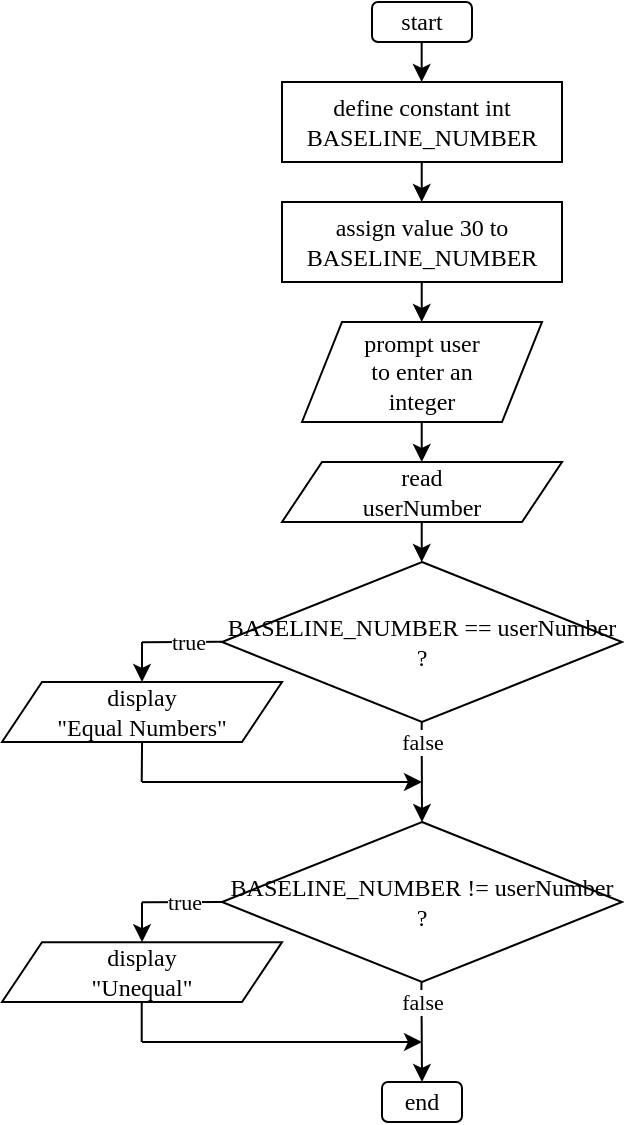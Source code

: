 <mxfile version="24.7.14">
  <diagram name="Page-1" id="U-1FmgXQpQuUe82dSCoP">
    <mxGraphModel dx="1434" dy="738" grid="0" gridSize="10" guides="1" tooltips="1" connect="1" arrows="1" fold="1" page="1" pageScale="1" pageWidth="850" pageHeight="1100" math="0" shadow="0">
      <root>
        <mxCell id="0" />
        <mxCell id="1" parent="0" />
        <mxCell id="L4RPeNUzElQZIVAgcdMN-2" value="&lt;font face=&quot;source code pro&quot;&gt;BASELINE_NUMBER == userNumber ?&lt;/font&gt;" style="rhombus;whiteSpace=wrap;html=1;" parent="1" vertex="1">
          <mxGeometry x="270" y="360" width="200" height="80" as="geometry" />
        </mxCell>
        <mxCell id="L4RPeNUzElQZIVAgcdMN-14" value="&lt;font face=&quot;source code pro&quot;&gt;prompt user&lt;/font&gt;&lt;div&gt;&lt;font face=&quot;source code pro&quot;&gt;to enter an&lt;/font&gt;&lt;/div&gt;&lt;div&gt;&lt;font face=&quot;source code pro&quot;&gt;integer&lt;/font&gt;&lt;/div&gt;" style="shape=parallelogram;perimeter=parallelogramPerimeter;whiteSpace=wrap;html=1;fixedSize=1;" parent="1" vertex="1">
          <mxGeometry x="310" y="240" width="120" height="50" as="geometry" />
        </mxCell>
        <mxCell id="L4RPeNUzElQZIVAgcdMN-15" value="&lt;font face=&quot;source code pro&quot;&gt;read&lt;/font&gt;&lt;div&gt;&lt;font face=&quot;source code pro&quot;&gt;userNumber&lt;/font&gt;&lt;/div&gt;" style="shape=parallelogram;perimeter=parallelogramPerimeter;whiteSpace=wrap;html=1;fixedSize=1;" parent="1" vertex="1">
          <mxGeometry x="300" y="310" width="140" height="30" as="geometry" />
        </mxCell>
        <mxCell id="L4RPeNUzElQZIVAgcdMN-17" value="define constant int&lt;div&gt;BASELINE_NUMBER&lt;/div&gt;" style="rounded=0;whiteSpace=wrap;html=1;fontFamily=source code pro;fontSource=https%3A%2F%2Ffonts.googleapis.com%2Fcss%3Ffamily%3Dsource%2Bcode%2Bpro;" parent="1" vertex="1">
          <mxGeometry x="300" y="120" width="140" height="40" as="geometry" />
        </mxCell>
        <mxCell id="L4RPeNUzElQZIVAgcdMN-18" value="assign value 30 to&lt;div&gt;BASELINE_NUMBER&lt;/div&gt;" style="rounded=0;whiteSpace=wrap;html=1;fontFamily=source code pro;fontSource=https%3A%2F%2Ffonts.googleapis.com%2Fcss%3Ffamily%3Dsource%2Bcode%2Bpro;" parent="1" vertex="1">
          <mxGeometry x="300" y="180" width="140" height="40" as="geometry" />
        </mxCell>
        <mxCell id="L4RPeNUzElQZIVAgcdMN-21" value="&lt;font face=&quot;source code pro&quot;&gt;BASELINE_NUMBER != userNumber ?&lt;/font&gt;" style="rhombus;whiteSpace=wrap;html=1;" parent="1" vertex="1">
          <mxGeometry x="270" y="490" width="200" height="80" as="geometry" />
        </mxCell>
        <mxCell id="L4RPeNUzElQZIVAgcdMN-25" value="" style="endArrow=none;html=1;rounded=0;" parent="1" edge="1">
          <mxGeometry width="50" height="50" relative="1" as="geometry">
            <mxPoint x="230" y="400.09" as="sourcePoint" />
            <mxPoint x="270" y="399.92" as="targetPoint" />
          </mxGeometry>
        </mxCell>
        <mxCell id="nQou5ZbD1YTxi1HqlbR6-1" value="&lt;font face=&quot;source code pro&quot;&gt;true&lt;/font&gt;" style="edgeLabel;html=1;align=center;verticalAlign=middle;resizable=0;points=[];" vertex="1" connectable="0" parent="L4RPeNUzElQZIVAgcdMN-25">
          <mxGeometry x="0.066" y="-1" relative="1" as="geometry">
            <mxPoint x="1" y="-1" as="offset" />
          </mxGeometry>
        </mxCell>
        <mxCell id="L4RPeNUzElQZIVAgcdMN-27" value="" style="endArrow=classic;html=1;rounded=0;" parent="1" edge="1">
          <mxGeometry width="50" height="50" relative="1" as="geometry">
            <mxPoint x="230" y="400" as="sourcePoint" />
            <mxPoint x="230" y="420" as="targetPoint" />
          </mxGeometry>
        </mxCell>
        <mxCell id="L4RPeNUzElQZIVAgcdMN-32" value="&lt;font face=&quot;source code pro&quot;&gt;display&lt;/font&gt;&lt;div&gt;&lt;font face=&quot;source code pro&quot;&gt;&quot;Equal Numbers&quot;&lt;/font&gt;&lt;/div&gt;" style="shape=parallelogram;perimeter=parallelogramPerimeter;whiteSpace=wrap;html=1;fixedSize=1;" parent="1" vertex="1">
          <mxGeometry x="160" y="420" width="140" height="30" as="geometry" />
        </mxCell>
        <mxCell id="L4RPeNUzElQZIVAgcdMN-35" value="" style="endArrow=classic;html=1;rounded=0;entryX=0.5;entryY=0;entryDx=0;entryDy=0;" parent="1" edge="1">
          <mxGeometry width="50" height="50" relative="1" as="geometry">
            <mxPoint x="369.86" y="340" as="sourcePoint" />
            <mxPoint x="369.86" y="360" as="targetPoint" />
          </mxGeometry>
        </mxCell>
        <mxCell id="L4RPeNUzElQZIVAgcdMN-36" value="" style="endArrow=classic;html=1;rounded=0;entryX=0.5;entryY=0;entryDx=0;entryDy=0;" parent="1" edge="1">
          <mxGeometry width="50" height="50" relative="1" as="geometry">
            <mxPoint x="369.86" y="290" as="sourcePoint" />
            <mxPoint x="369.86" y="310" as="targetPoint" />
          </mxGeometry>
        </mxCell>
        <mxCell id="L4RPeNUzElQZIVAgcdMN-37" value="" style="endArrow=classic;html=1;rounded=0;entryX=0.5;entryY=0;entryDx=0;entryDy=0;" parent="1" edge="1">
          <mxGeometry width="50" height="50" relative="1" as="geometry">
            <mxPoint x="369.86" y="220" as="sourcePoint" />
            <mxPoint x="369.86" y="240" as="targetPoint" />
          </mxGeometry>
        </mxCell>
        <mxCell id="L4RPeNUzElQZIVAgcdMN-38" value="" style="endArrow=classic;html=1;rounded=0;entryX=0.5;entryY=0;entryDx=0;entryDy=0;" parent="1" edge="1">
          <mxGeometry width="50" height="50" relative="1" as="geometry">
            <mxPoint x="369.86" y="160" as="sourcePoint" />
            <mxPoint x="369.86" y="180" as="targetPoint" />
          </mxGeometry>
        </mxCell>
        <mxCell id="L4RPeNUzElQZIVAgcdMN-45" value="&lt;font face=&quot;source code pro&quot;&gt;start&lt;/font&gt;" style="rounded=1;whiteSpace=wrap;html=1;" parent="1" vertex="1">
          <mxGeometry x="345" y="80" width="50" height="20" as="geometry" />
        </mxCell>
        <mxCell id="L4RPeNUzElQZIVAgcdMN-46" value="" style="endArrow=classic;html=1;rounded=0;entryX=0.5;entryY=0;entryDx=0;entryDy=0;" parent="1" edge="1">
          <mxGeometry width="50" height="50" relative="1" as="geometry">
            <mxPoint x="369.83" y="100" as="sourcePoint" />
            <mxPoint x="369.83" y="120" as="targetPoint" />
          </mxGeometry>
        </mxCell>
        <mxCell id="L4RPeNUzElQZIVAgcdMN-47" value="&lt;font face=&quot;source code pro&quot;&gt;end&lt;/font&gt;" style="rounded=1;whiteSpace=wrap;html=1;" parent="1" vertex="1">
          <mxGeometry x="350" y="620" width="40" height="20" as="geometry" />
        </mxCell>
        <mxCell id="L4RPeNUzElQZIVAgcdMN-54" value="" style="endArrow=classic;html=1;rounded=0;" parent="1" edge="1">
          <mxGeometry width="50" height="50" relative="1" as="geometry">
            <mxPoint x="369.83" y="440" as="sourcePoint" />
            <mxPoint x="370" y="490" as="targetPoint" />
          </mxGeometry>
        </mxCell>
        <mxCell id="nQou5ZbD1YTxi1HqlbR6-2" value="&lt;font data-font-src=&quot;https://fonts.googleapis.com/css?family=source+code+pro&quot; face=&quot;source code pro&quot;&gt;false&lt;/font&gt;" style="edgeLabel;html=1;align=center;verticalAlign=middle;resizable=0;points=[];" vertex="1" connectable="0" parent="L4RPeNUzElQZIVAgcdMN-54">
          <mxGeometry x="-0.493" relative="1" as="geometry">
            <mxPoint y="-3" as="offset" />
          </mxGeometry>
        </mxCell>
        <mxCell id="L4RPeNUzElQZIVAgcdMN-55" value="" style="endArrow=none;html=1;rounded=0;" parent="1" edge="1">
          <mxGeometry width="50" height="50" relative="1" as="geometry">
            <mxPoint x="229.86" y="470" as="sourcePoint" />
            <mxPoint x="230.03" y="450" as="targetPoint" />
          </mxGeometry>
        </mxCell>
        <mxCell id="L4RPeNUzElQZIVAgcdMN-57" value="" style="endArrow=classic;html=1;rounded=0;" parent="1" edge="1">
          <mxGeometry width="50" height="50" relative="1" as="geometry">
            <mxPoint x="230" y="470" as="sourcePoint" />
            <mxPoint x="370" y="470" as="targetPoint" />
          </mxGeometry>
        </mxCell>
        <mxCell id="L4RPeNUzElQZIVAgcdMN-60" value="" style="endArrow=none;html=1;rounded=0;" parent="1" edge="1">
          <mxGeometry width="50" height="50" relative="1" as="geometry">
            <mxPoint x="230" y="530.17" as="sourcePoint" />
            <mxPoint x="270" y="530" as="targetPoint" />
          </mxGeometry>
        </mxCell>
        <mxCell id="L4RPeNUzElQZIVAgcdMN-61" value="" style="endArrow=classic;html=1;rounded=0;" parent="1" edge="1">
          <mxGeometry width="50" height="50" relative="1" as="geometry">
            <mxPoint x="230" y="530.08" as="sourcePoint" />
            <mxPoint x="230" y="550.08" as="targetPoint" />
          </mxGeometry>
        </mxCell>
        <mxCell id="L4RPeNUzElQZIVAgcdMN-62" value="&lt;font face=&quot;source code pro&quot;&gt;display&lt;/font&gt;&lt;div&gt;&lt;font face=&quot;source code pro&quot;&gt;&quot;Unequal&quot;&lt;/font&gt;&lt;/div&gt;" style="shape=parallelogram;perimeter=parallelogramPerimeter;whiteSpace=wrap;html=1;fixedSize=1;" parent="1" vertex="1">
          <mxGeometry x="160" y="550.08" width="140" height="29.92" as="geometry" />
        </mxCell>
        <mxCell id="L4RPeNUzElQZIVAgcdMN-63" value="" style="endArrow=none;html=1;rounded=0;" parent="1" edge="1">
          <mxGeometry width="50" height="50" relative="1" as="geometry">
            <mxPoint x="229.86" y="600" as="sourcePoint" />
            <mxPoint x="229.86" y="580" as="targetPoint" />
          </mxGeometry>
        </mxCell>
        <mxCell id="L4RPeNUzElQZIVAgcdMN-64" value="" style="endArrow=classic;html=1;rounded=0;" parent="1" edge="1">
          <mxGeometry width="50" height="50" relative="1" as="geometry">
            <mxPoint x="230" y="600" as="sourcePoint" />
            <mxPoint x="370" y="600" as="targetPoint" />
          </mxGeometry>
        </mxCell>
        <mxCell id="L4RPeNUzElQZIVAgcdMN-65" value="" style="endArrow=classic;html=1;rounded=0;" parent="1" edge="1">
          <mxGeometry width="50" height="50" relative="1" as="geometry">
            <mxPoint x="369.71" y="570" as="sourcePoint" />
            <mxPoint x="370" y="620" as="targetPoint" />
          </mxGeometry>
        </mxCell>
        <mxCell id="nQou5ZbD1YTxi1HqlbR6-3" value="&lt;font face=&quot;source code pro&quot;&gt;true&lt;/font&gt;" style="edgeLabel;html=1;align=center;verticalAlign=middle;resizable=0;points=[];" vertex="1" connectable="0" parent="1">
          <mxGeometry x="250.997" y="529.999" as="geometry" />
        </mxCell>
        <mxCell id="nQou5ZbD1YTxi1HqlbR6-4" value="&lt;font data-font-src=&quot;https://fonts.googleapis.com/css?family=source+code+pro&quot; face=&quot;source code pro&quot;&gt;false&lt;/font&gt;" style="edgeLabel;html=1;align=center;verticalAlign=middle;resizable=0;points=[];" vertex="1" connectable="0" parent="1">
          <mxGeometry x="370.003" y="579.997" as="geometry" />
        </mxCell>
      </root>
    </mxGraphModel>
  </diagram>
</mxfile>
